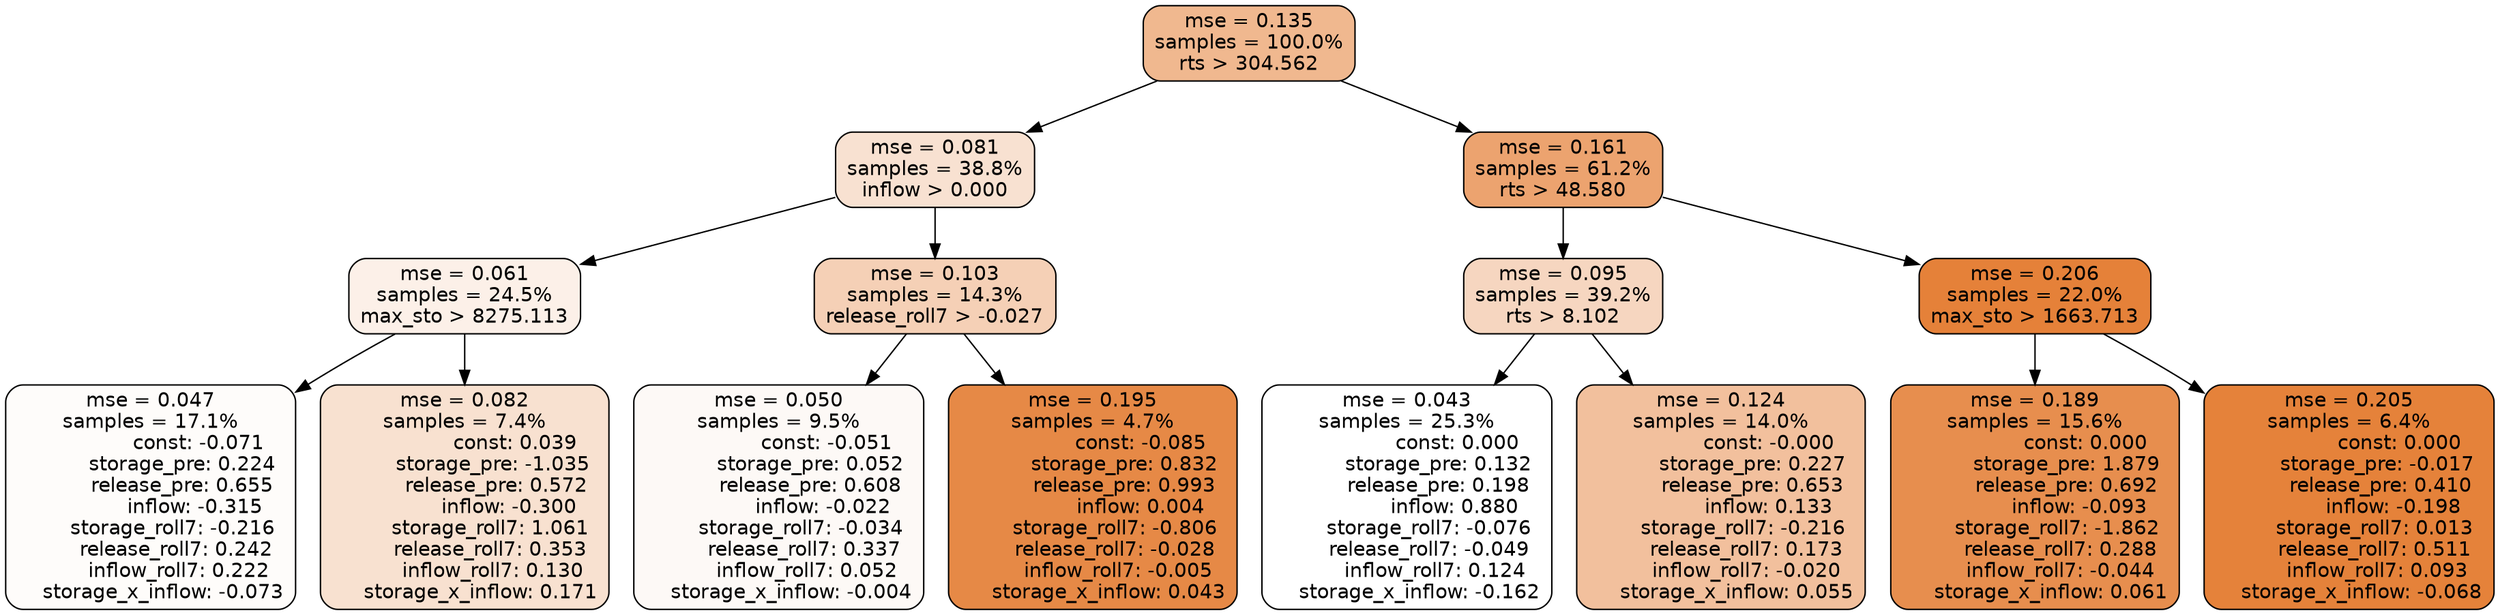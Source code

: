 digraph tree {
node [shape=rectangle, style="filled, rounded", color="black", fontname=helvetica] ;
edge [fontname=helvetica] ;
	"0" [label="mse = 0.135
samples = 100.0%
rts > 304.562", fillcolor="#f0b88f"]
	"8" [label="mse = 0.081
samples = 38.8%
inflow > 0.000", fillcolor="#f8e1d1"]
	"1" [label="mse = 0.161
samples = 61.2%
rts > 48.580", fillcolor="#eca36f"]
	"9" [label="mse = 0.061
samples = 24.5%
max_sto > 8275.113", fillcolor="#fcf0e8"]
	"12" [label="mse = 0.103
samples = 14.3%
release_roll7 > -0.027", fillcolor="#f5d0b6"]
	"2" [label="mse = 0.095
samples = 39.2%
rts > 8.102", fillcolor="#f6d6c0"]
	"5" [label="mse = 0.206
samples = 22.0%
max_sto > 1663.713", fillcolor="#e58139"]
	"10" [label="mse = 0.047
samples = 17.1%
               const: -0.071
          storage_pre: 0.224
          release_pre: 0.655
              inflow: -0.315
       storage_roll7: -0.216
        release_roll7: 0.242
         inflow_roll7: 0.222
    storage_x_inflow: -0.073", fillcolor="#fefcfa"]
	"11" [label="mse = 0.082
samples = 7.4%
                const: 0.039
         storage_pre: -1.035
          release_pre: 0.572
              inflow: -0.300
        storage_roll7: 1.061
        release_roll7: 0.353
         inflow_roll7: 0.130
     storage_x_inflow: 0.171", fillcolor="#f8e1d0"]
	"13" [label="mse = 0.050
samples = 9.5%
               const: -0.051
          storage_pre: 0.052
          release_pre: 0.608
              inflow: -0.022
       storage_roll7: -0.034
        release_roll7: 0.337
         inflow_roll7: 0.052
    storage_x_inflow: -0.004", fillcolor="#fdf9f6"]
	"14" [label="mse = 0.195
samples = 4.7%
               const: -0.085
          storage_pre: 0.832
          release_pre: 0.993
               inflow: 0.004
       storage_roll7: -0.806
       release_roll7: -0.028
        inflow_roll7: -0.005
     storage_x_inflow: 0.043", fillcolor="#e68946"]
	"3" [label="mse = 0.043
samples = 25.3%
                const: 0.000
          storage_pre: 0.132
          release_pre: 0.198
               inflow: 0.880
       storage_roll7: -0.076
       release_roll7: -0.049
         inflow_roll7: 0.124
    storage_x_inflow: -0.162", fillcolor="#ffffff"]
	"4" [label="mse = 0.124
samples = 14.0%
               const: -0.000
          storage_pre: 0.227
          release_pre: 0.653
               inflow: 0.133
       storage_roll7: -0.216
        release_roll7: 0.173
        inflow_roll7: -0.020
     storage_x_inflow: 0.055", fillcolor="#f2c09d"]
	"6" [label="mse = 0.189
samples = 15.6%
                const: 0.000
          storage_pre: 1.879
          release_pre: 0.692
              inflow: -0.093
       storage_roll7: -1.862
        release_roll7: 0.288
        inflow_roll7: -0.044
     storage_x_inflow: 0.061", fillcolor="#e78e4e"]
	"7" [label="mse = 0.205
samples = 6.4%
                const: 0.000
         storage_pre: -0.017
          release_pre: 0.410
              inflow: -0.198
        storage_roll7: 0.013
        release_roll7: 0.511
         inflow_roll7: 0.093
    storage_x_inflow: -0.068", fillcolor="#e5823a"]

	"0" -> "1"
	"0" -> "8"
	"8" -> "9"
	"8" -> "12"
	"1" -> "2"
	"1" -> "5"
	"9" -> "10"
	"9" -> "11"
	"12" -> "13"
	"12" -> "14"
	"2" -> "3"
	"2" -> "4"
	"5" -> "6"
	"5" -> "7"
}
